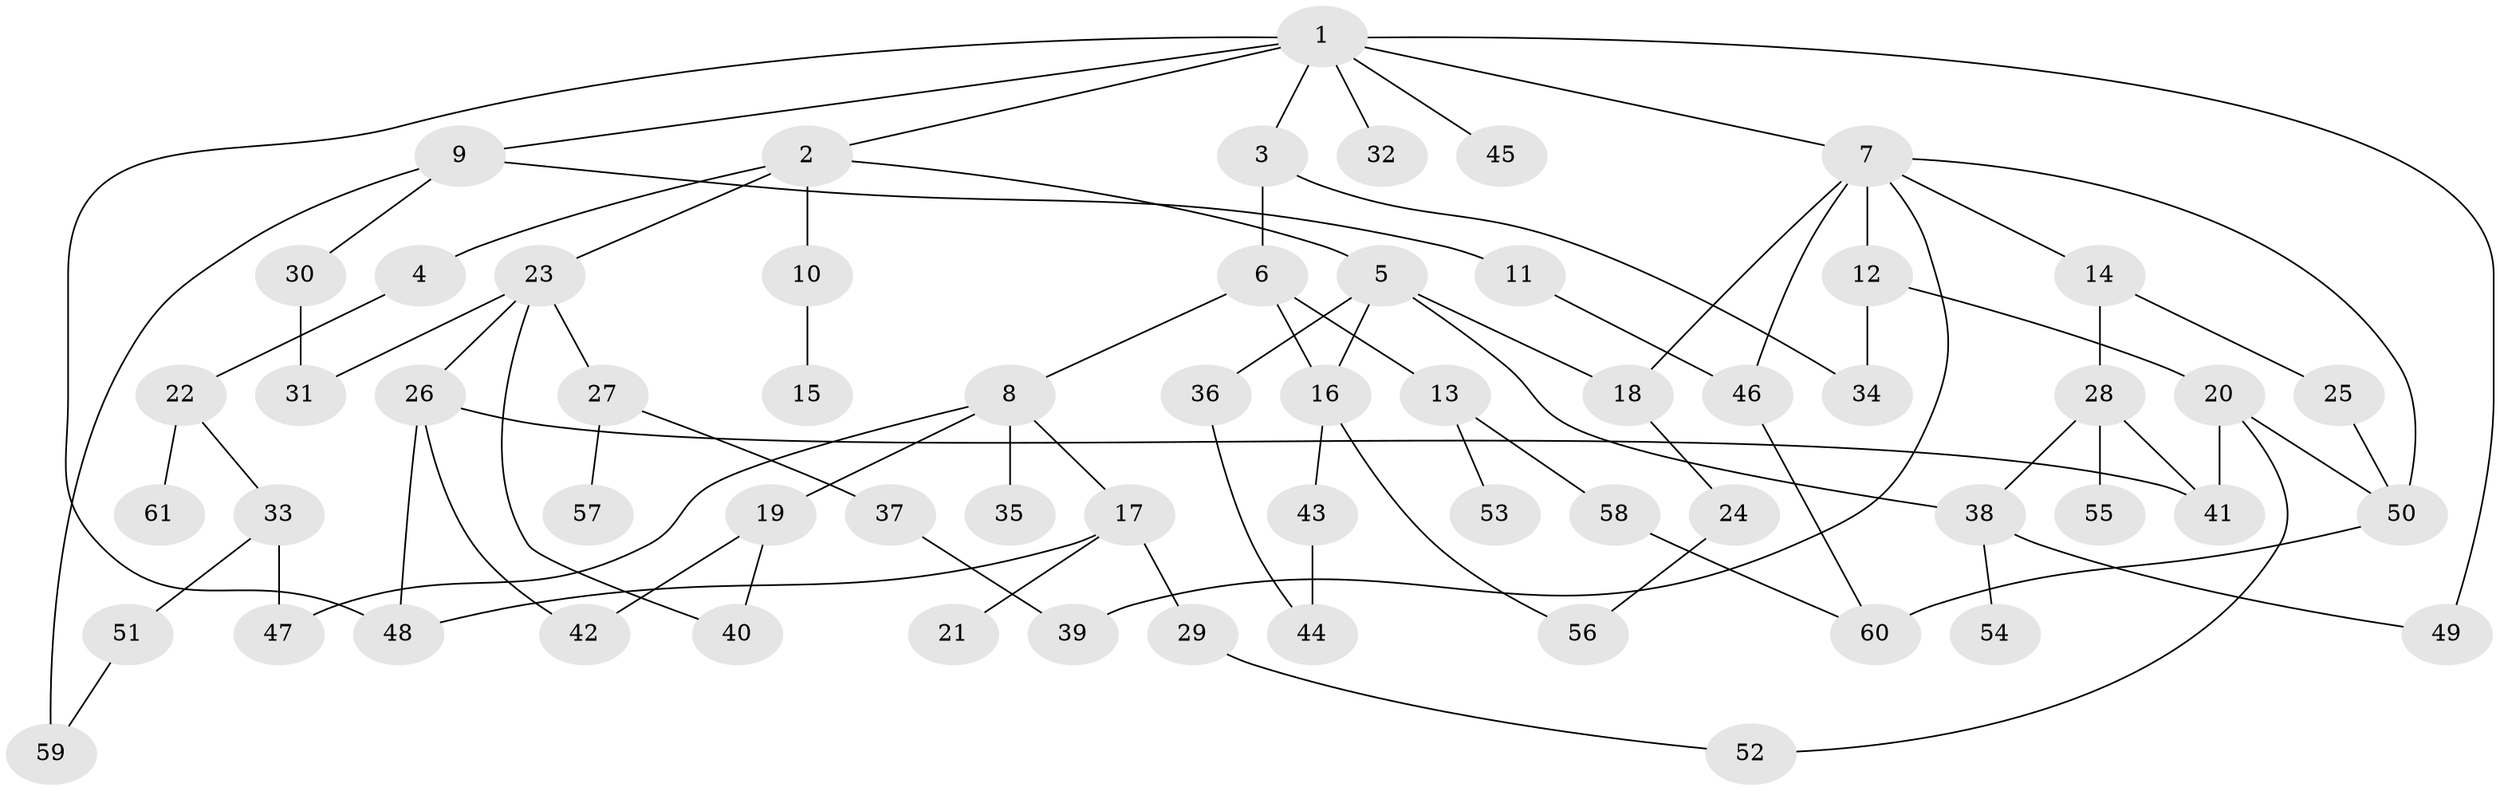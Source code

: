 // coarse degree distribution, {7: 0.05405405405405406, 8: 0.05405405405405406, 3: 0.24324324324324326, 2: 0.3783783783783784, 5: 0.13513513513513514, 4: 0.02702702702702703, 1: 0.10810810810810811}
// Generated by graph-tools (version 1.1) at 2025/41/03/06/25 10:41:25]
// undirected, 61 vertices, 83 edges
graph export_dot {
graph [start="1"]
  node [color=gray90,style=filled];
  1;
  2;
  3;
  4;
  5;
  6;
  7;
  8;
  9;
  10;
  11;
  12;
  13;
  14;
  15;
  16;
  17;
  18;
  19;
  20;
  21;
  22;
  23;
  24;
  25;
  26;
  27;
  28;
  29;
  30;
  31;
  32;
  33;
  34;
  35;
  36;
  37;
  38;
  39;
  40;
  41;
  42;
  43;
  44;
  45;
  46;
  47;
  48;
  49;
  50;
  51;
  52;
  53;
  54;
  55;
  56;
  57;
  58;
  59;
  60;
  61;
  1 -- 2;
  1 -- 3;
  1 -- 7;
  1 -- 9;
  1 -- 32;
  1 -- 45;
  1 -- 48;
  1 -- 49;
  2 -- 4;
  2 -- 5;
  2 -- 10;
  2 -- 23;
  3 -- 6;
  3 -- 34;
  4 -- 22;
  5 -- 18;
  5 -- 36;
  5 -- 16;
  5 -- 38;
  6 -- 8;
  6 -- 13;
  6 -- 16;
  7 -- 12;
  7 -- 14;
  7 -- 39;
  7 -- 46;
  7 -- 50;
  7 -- 18;
  8 -- 17;
  8 -- 19;
  8 -- 35;
  8 -- 47;
  9 -- 11;
  9 -- 30;
  9 -- 59;
  10 -- 15;
  11 -- 46;
  12 -- 20;
  12 -- 34;
  13 -- 53;
  13 -- 58;
  14 -- 25;
  14 -- 28;
  16 -- 43;
  16 -- 56;
  17 -- 21;
  17 -- 29;
  17 -- 48;
  18 -- 24;
  19 -- 40;
  19 -- 42;
  20 -- 41;
  20 -- 50;
  20 -- 52;
  22 -- 33;
  22 -- 61;
  23 -- 26;
  23 -- 27;
  23 -- 31;
  23 -- 40;
  24 -- 56;
  25 -- 50;
  26 -- 48;
  26 -- 42;
  26 -- 41;
  27 -- 37;
  27 -- 57;
  28 -- 38;
  28 -- 55;
  28 -- 41;
  29 -- 52;
  30 -- 31;
  33 -- 51;
  33 -- 47;
  36 -- 44;
  37 -- 39;
  38 -- 49;
  38 -- 54;
  43 -- 44;
  46 -- 60;
  50 -- 60;
  51 -- 59;
  58 -- 60;
}
